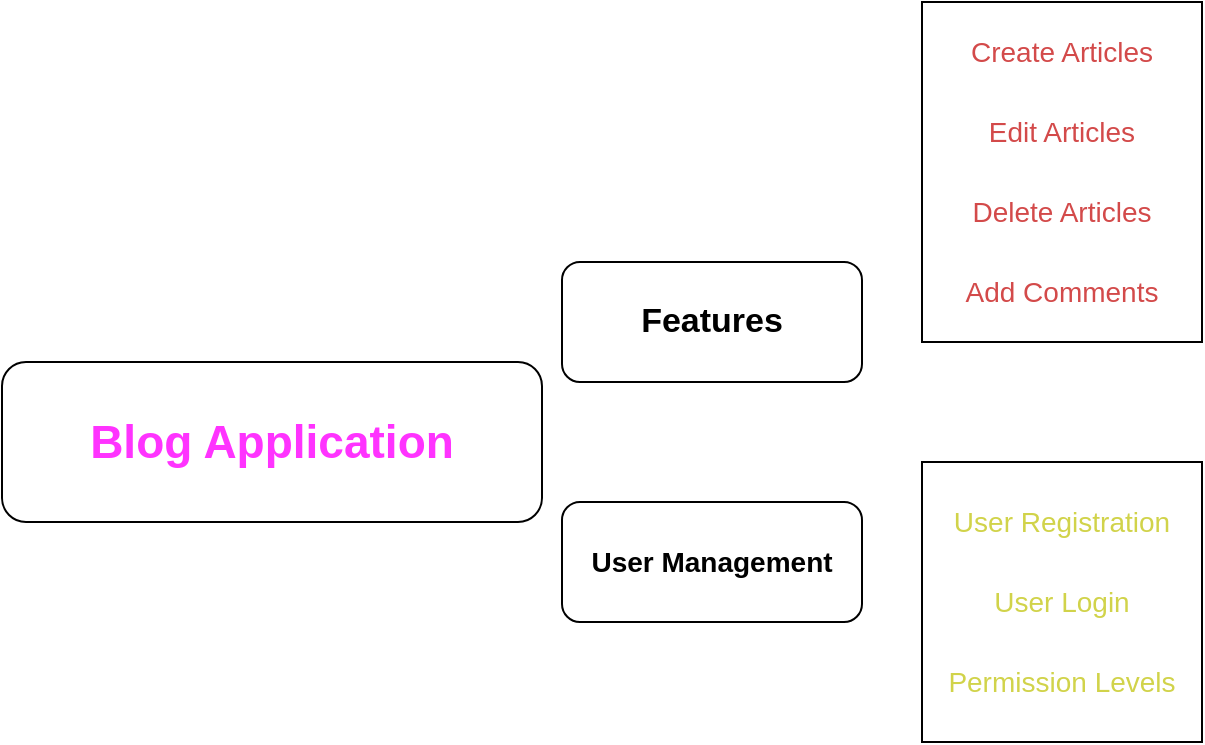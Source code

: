 <mxfile>
    <diagram id="qqXH5v7wLjk_mWOfzyTR" name="Page-1">
        <mxGraphModel dx="1111" dy="565" grid="1" gridSize="10" guides="1" tooltips="1" connect="1" arrows="1" fold="1" page="1" pageScale="1" pageWidth="850" pageHeight="1100" math="0" shadow="0">
            <root>
                <mxCell id="0"/>
                <mxCell id="1" parent="0"/>
                <mxCell id="14" value="" style="rounded=0;whiteSpace=wrap;html=1;labelBackgroundColor=#912222;fontSize=14;fontColor=#FF33FF;" vertex="1" parent="1">
                    <mxGeometry x="490" y="60" width="140" height="170" as="geometry"/>
                </mxCell>
                <mxCell id="2" value="&lt;b&gt;&lt;font color=&quot;#ff33ff&quot; style=&quot;font-size: 23px;&quot;&gt;Blog Application&lt;/font&gt;&lt;/b&gt;" style="rounded=1;whiteSpace=wrap;html=1;" vertex="1" parent="1">
                    <mxGeometry x="30" y="240" width="270" height="80" as="geometry"/>
                </mxCell>
                <mxCell id="3" value="&lt;b&gt;&lt;font style=&quot;font-size: 17px;&quot;&gt;Features&lt;/font&gt;&lt;/b&gt;" style="rounded=1;whiteSpace=wrap;html=1;" vertex="1" parent="1">
                    <mxGeometry x="310" y="190" width="150" height="60" as="geometry"/>
                </mxCell>
                <mxCell id="4" value="&lt;b&gt;&lt;font style=&quot;font-size: 14px;&quot;&gt;User Management&lt;/font&gt;&lt;/b&gt;" style="rounded=1;whiteSpace=wrap;html=1;" vertex="1" parent="1">
                    <mxGeometry x="310" y="310" width="150" height="60" as="geometry"/>
                </mxCell>
                <mxCell id="5" value="&lt;font color=&quot;#d34a4a&quot;&gt;Create Articles&lt;/font&gt;" style="text;html=1;strokeColor=none;fillColor=none;align=center;verticalAlign=middle;whiteSpace=wrap;rounded=0;fontSize=14;" vertex="1" parent="1">
                    <mxGeometry x="510" y="70" width="100" height="30" as="geometry"/>
                </mxCell>
                <mxCell id="6" value="&lt;font color=&quot;#d34a4a&quot;&gt;Edit Articles&lt;/font&gt;" style="text;html=1;strokeColor=none;fillColor=none;align=center;verticalAlign=middle;whiteSpace=wrap;rounded=0;fontSize=14;" vertex="1" parent="1">
                    <mxGeometry x="510" y="110" width="100" height="30" as="geometry"/>
                </mxCell>
                <mxCell id="7" value="&lt;font color=&quot;#d34a4a&quot;&gt;Delete Articles&lt;/font&gt;" style="text;html=1;strokeColor=none;fillColor=none;align=center;verticalAlign=middle;whiteSpace=wrap;rounded=0;fontSize=14;" vertex="1" parent="1">
                    <mxGeometry x="510" y="150" width="100" height="30" as="geometry"/>
                </mxCell>
                <mxCell id="8" value="&lt;font color=&quot;#d34a4a&quot;&gt;Add Comments&lt;/font&gt;" style="text;html=1;strokeColor=none;fillColor=none;align=center;verticalAlign=middle;whiteSpace=wrap;rounded=0;fontSize=14;" vertex="1" parent="1">
                    <mxGeometry x="510" y="190" width="100" height="30" as="geometry"/>
                </mxCell>
                <mxCell id="18" value="" style="rounded=0;whiteSpace=wrap;html=1;labelBackgroundColor=#912222;fontSize=14;fontColor=#FF33FF;" vertex="1" parent="1">
                    <mxGeometry x="490" y="290" width="140" height="140" as="geometry"/>
                </mxCell>
                <mxCell id="19" value="&lt;font color=&quot;#d1d34a&quot;&gt;User Registration&lt;/font&gt;" style="text;html=1;strokeColor=none;fillColor=none;align=center;verticalAlign=middle;whiteSpace=wrap;rounded=0;fontSize=14;" vertex="1" parent="1">
                    <mxGeometry x="500" y="305" width="120" height="30" as="geometry"/>
                </mxCell>
                <mxCell id="20" value="&lt;font color=&quot;#d1d34a&quot;&gt;User Login&lt;/font&gt;" style="text;html=1;strokeColor=none;fillColor=none;align=center;verticalAlign=middle;whiteSpace=wrap;rounded=0;fontSize=14;" vertex="1" parent="1">
                    <mxGeometry x="500" y="345" width="120" height="30" as="geometry"/>
                </mxCell>
                <mxCell id="21" value="&lt;font color=&quot;#d1d34a&quot;&gt;Permission Levels&lt;/font&gt;" style="text;html=1;strokeColor=none;fillColor=none;align=center;verticalAlign=middle;whiteSpace=wrap;rounded=0;fontSize=14;" vertex="1" parent="1">
                    <mxGeometry x="500" y="385" width="120" height="30" as="geometry"/>
                </mxCell>
            </root>
        </mxGraphModel>
    </diagram>
</mxfile>